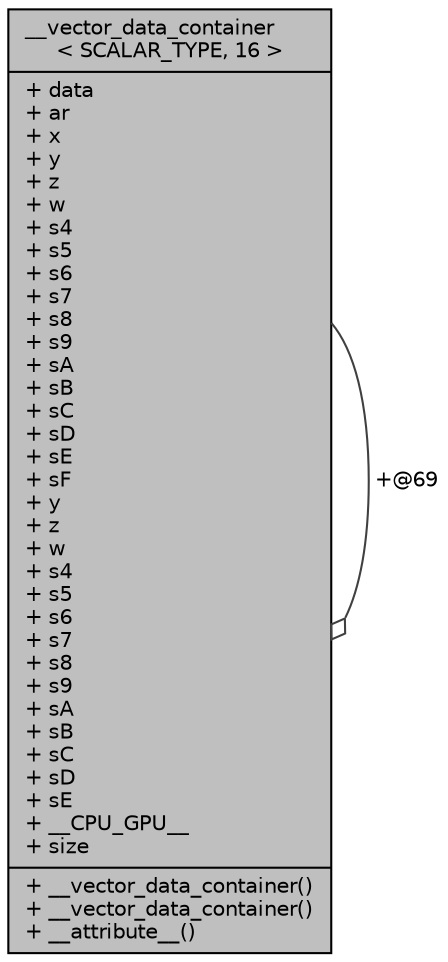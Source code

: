 digraph "__vector_data_container&lt; SCALAR_TYPE, 16 &gt;"
{
  edge [fontname="Helvetica",fontsize="10",labelfontname="Helvetica",labelfontsize="10"];
  node [fontname="Helvetica",fontsize="10",shape=record];
  Node1 [label="{__vector_data_container\l\< SCALAR_TYPE, 16 \>\n|+ data\l+ ar\l+ x\l+ y\l+ z\l+ w\l+ s4\l+ s5\l+ s6\l+ s7\l+ s8\l+ s9\l+ sA\l+ sB\l+ sC\l+ sD\l+ sE\l+ sF\l+ y\l+ z\l+ w\l+ s4\l+ s5\l+ s6\l+ s7\l+ s8\l+ s9\l+ sA\l+ sB\l+ sC\l+ sD\l+ sE\l+ __CPU_GPU__\l+ size\l|+ __vector_data_container()\l+ __vector_data_container()\l+ __attribute__()\l}",height=0.2,width=0.4,color="black", fillcolor="grey75", style="filled", fontcolor="black"];
  Node1 -> Node1 [color="grey25",fontsize="10",style="solid",label=" +@69" ,arrowhead="odiamond",fontname="Helvetica"];
}
